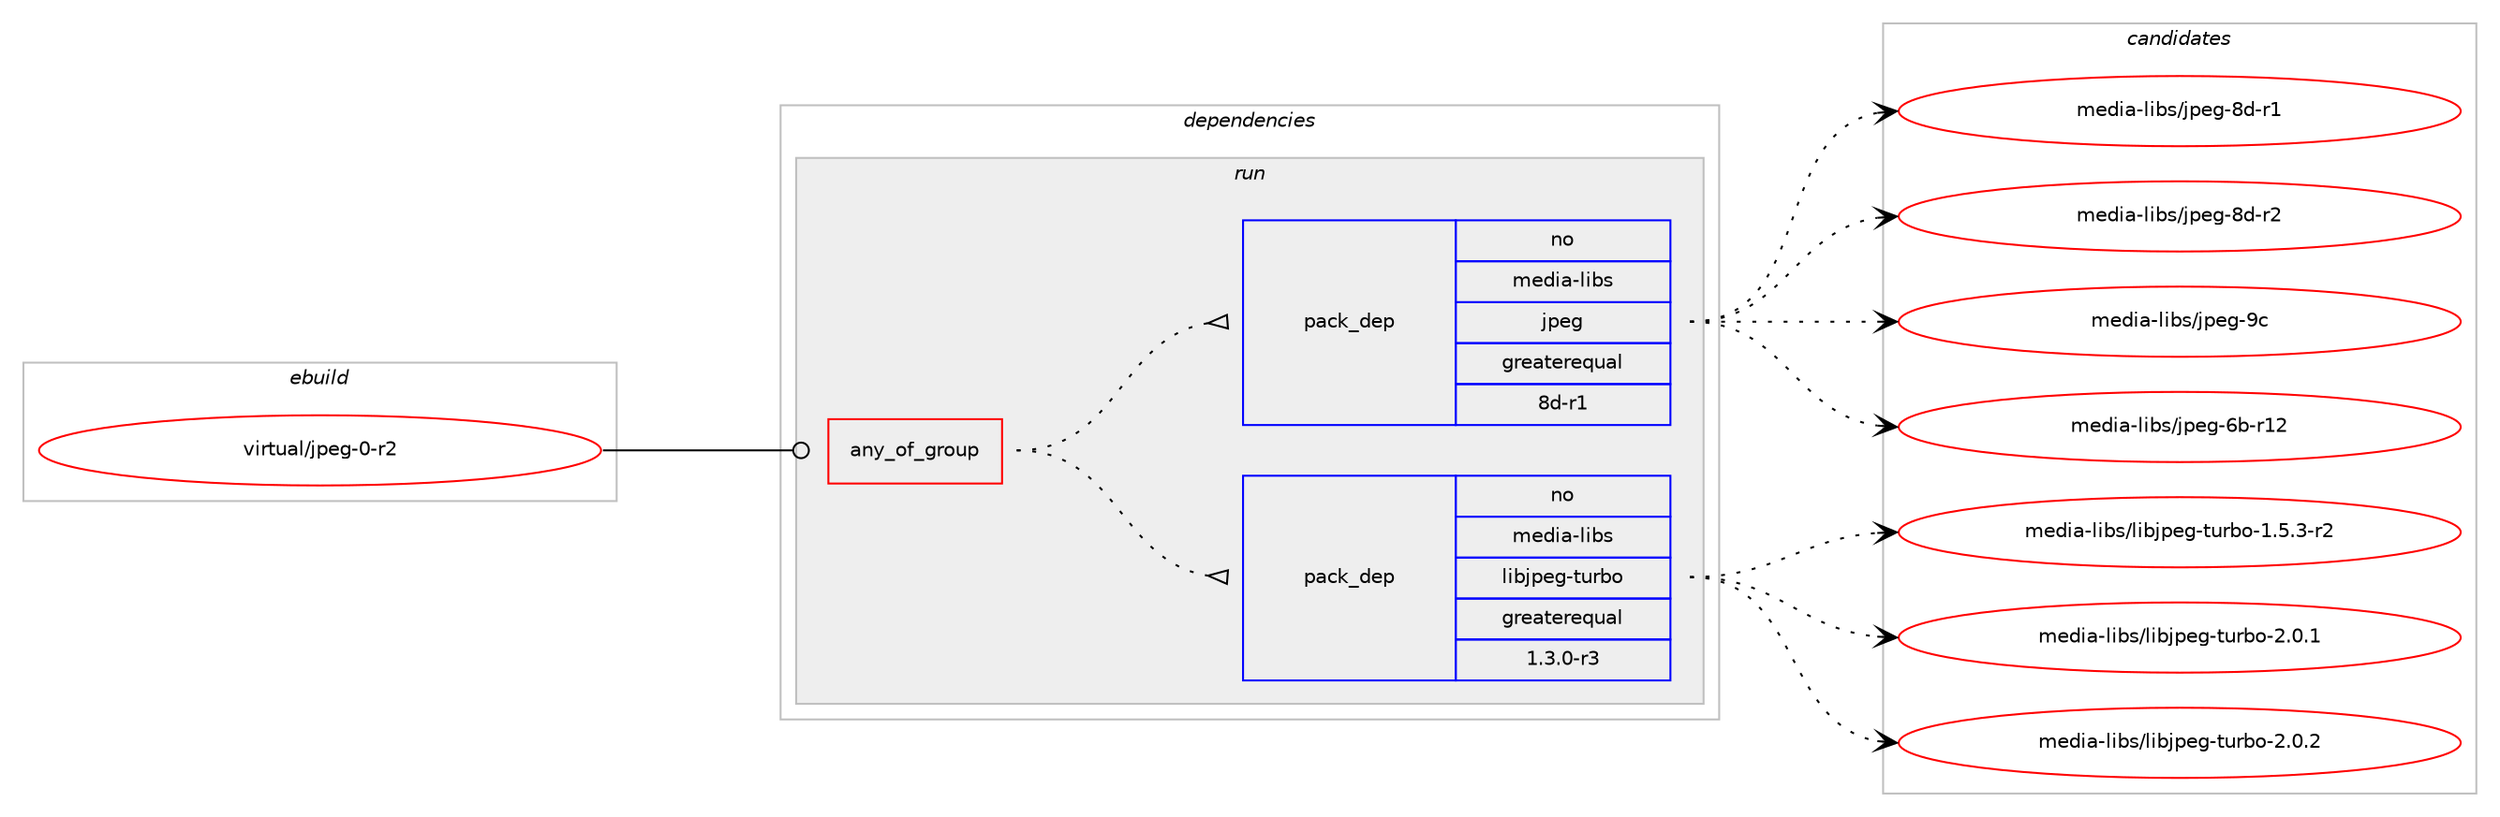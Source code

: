 digraph prolog {

# *************
# Graph options
# *************

newrank=true;
concentrate=true;
compound=true;
graph [rankdir=LR,fontname=Helvetica,fontsize=10,ranksep=1.5];#, ranksep=2.5, nodesep=0.2];
edge  [arrowhead=vee];
node  [fontname=Helvetica,fontsize=10];

# **********
# The ebuild
# **********

subgraph cluster_leftcol {
color=gray;
rank=same;
label=<<i>ebuild</i>>;
id [label="virtual/jpeg-0-r2", color=red, width=4, href="../virtual/jpeg-0-r2.svg"];
}

# ****************
# The dependencies
# ****************

subgraph cluster_midcol {
color=gray;
label=<<i>dependencies</i>>;
subgraph cluster_compile {
fillcolor="#eeeeee";
style=filled;
label=<<i>compile</i>>;
}
subgraph cluster_compileandrun {
fillcolor="#eeeeee";
style=filled;
label=<<i>compile and run</i>>;
}
subgraph cluster_run {
fillcolor="#eeeeee";
style=filled;
label=<<i>run</i>>;
subgraph any27843 {
dependency1741186 [label=<<TABLE BORDER="0" CELLBORDER="1" CELLSPACING="0" CELLPADDING="4"><TR><TD CELLPADDING="10">any_of_group</TD></TR></TABLE>>, shape=none, color=red];subgraph pack1249777 {
dependency1741187 [label=<<TABLE BORDER="0" CELLBORDER="1" CELLSPACING="0" CELLPADDING="4" WIDTH="220"><TR><TD ROWSPAN="6" CELLPADDING="30">pack_dep</TD></TR><TR><TD WIDTH="110">no</TD></TR><TR><TD>media-libs</TD></TR><TR><TD>libjpeg-turbo</TD></TR><TR><TD>greaterequal</TD></TR><TR><TD>1.3.0-r3</TD></TR></TABLE>>, shape=none, color=blue];
}
dependency1741186:e -> dependency1741187:w [weight=20,style="dotted",arrowhead="oinv"];
subgraph pack1249778 {
dependency1741188 [label=<<TABLE BORDER="0" CELLBORDER="1" CELLSPACING="0" CELLPADDING="4" WIDTH="220"><TR><TD ROWSPAN="6" CELLPADDING="30">pack_dep</TD></TR><TR><TD WIDTH="110">no</TD></TR><TR><TD>media-libs</TD></TR><TR><TD>jpeg</TD></TR><TR><TD>greaterequal</TD></TR><TR><TD>8d-r1</TD></TR></TABLE>>, shape=none, color=blue];
}
dependency1741186:e -> dependency1741188:w [weight=20,style="dotted",arrowhead="oinv"];
}
id:e -> dependency1741186:w [weight=20,style="solid",arrowhead="odot"];
}
}

# **************
# The candidates
# **************

subgraph cluster_choices {
rank=same;
color=gray;
label=<<i>candidates</i>>;

subgraph choice1249777 {
color=black;
nodesep=1;
choice109101100105974510810598115471081059810611210110345116117114981114549465346514511450 [label="media-libs/libjpeg-turbo-1.5.3-r2", color=red, width=4,href="../media-libs/libjpeg-turbo-1.5.3-r2.svg"];
choice10910110010597451081059811547108105981061121011034511611711498111455046484649 [label="media-libs/libjpeg-turbo-2.0.1", color=red, width=4,href="../media-libs/libjpeg-turbo-2.0.1.svg"];
choice10910110010597451081059811547108105981061121011034511611711498111455046484650 [label="media-libs/libjpeg-turbo-2.0.2", color=red, width=4,href="../media-libs/libjpeg-turbo-2.0.2.svg"];
dependency1741187:e -> choice109101100105974510810598115471081059810611210110345116117114981114549465346514511450:w [style=dotted,weight="100"];
dependency1741187:e -> choice10910110010597451081059811547108105981061121011034511611711498111455046484649:w [style=dotted,weight="100"];
dependency1741187:e -> choice10910110010597451081059811547108105981061121011034511611711498111455046484650:w [style=dotted,weight="100"];
}
subgraph choice1249778 {
color=black;
nodesep=1;
choice10910110010597451081059811547106112101103455498451144950 [label="media-libs/jpeg-6b-r12", color=red, width=4,href="../media-libs/jpeg-6b-r12.svg"];
choice1091011001059745108105981154710611210110345561004511449 [label="media-libs/jpeg-8d-r1", color=red, width=4,href="../media-libs/jpeg-8d-r1.svg"];
choice1091011001059745108105981154710611210110345561004511450 [label="media-libs/jpeg-8d-r2", color=red, width=4,href="../media-libs/jpeg-8d-r2.svg"];
choice10910110010597451081059811547106112101103455799 [label="media-libs/jpeg-9c", color=red, width=4,href="../media-libs/jpeg-9c.svg"];
dependency1741188:e -> choice10910110010597451081059811547106112101103455498451144950:w [style=dotted,weight="100"];
dependency1741188:e -> choice1091011001059745108105981154710611210110345561004511449:w [style=dotted,weight="100"];
dependency1741188:e -> choice1091011001059745108105981154710611210110345561004511450:w [style=dotted,weight="100"];
dependency1741188:e -> choice10910110010597451081059811547106112101103455799:w [style=dotted,weight="100"];
}
}

}
